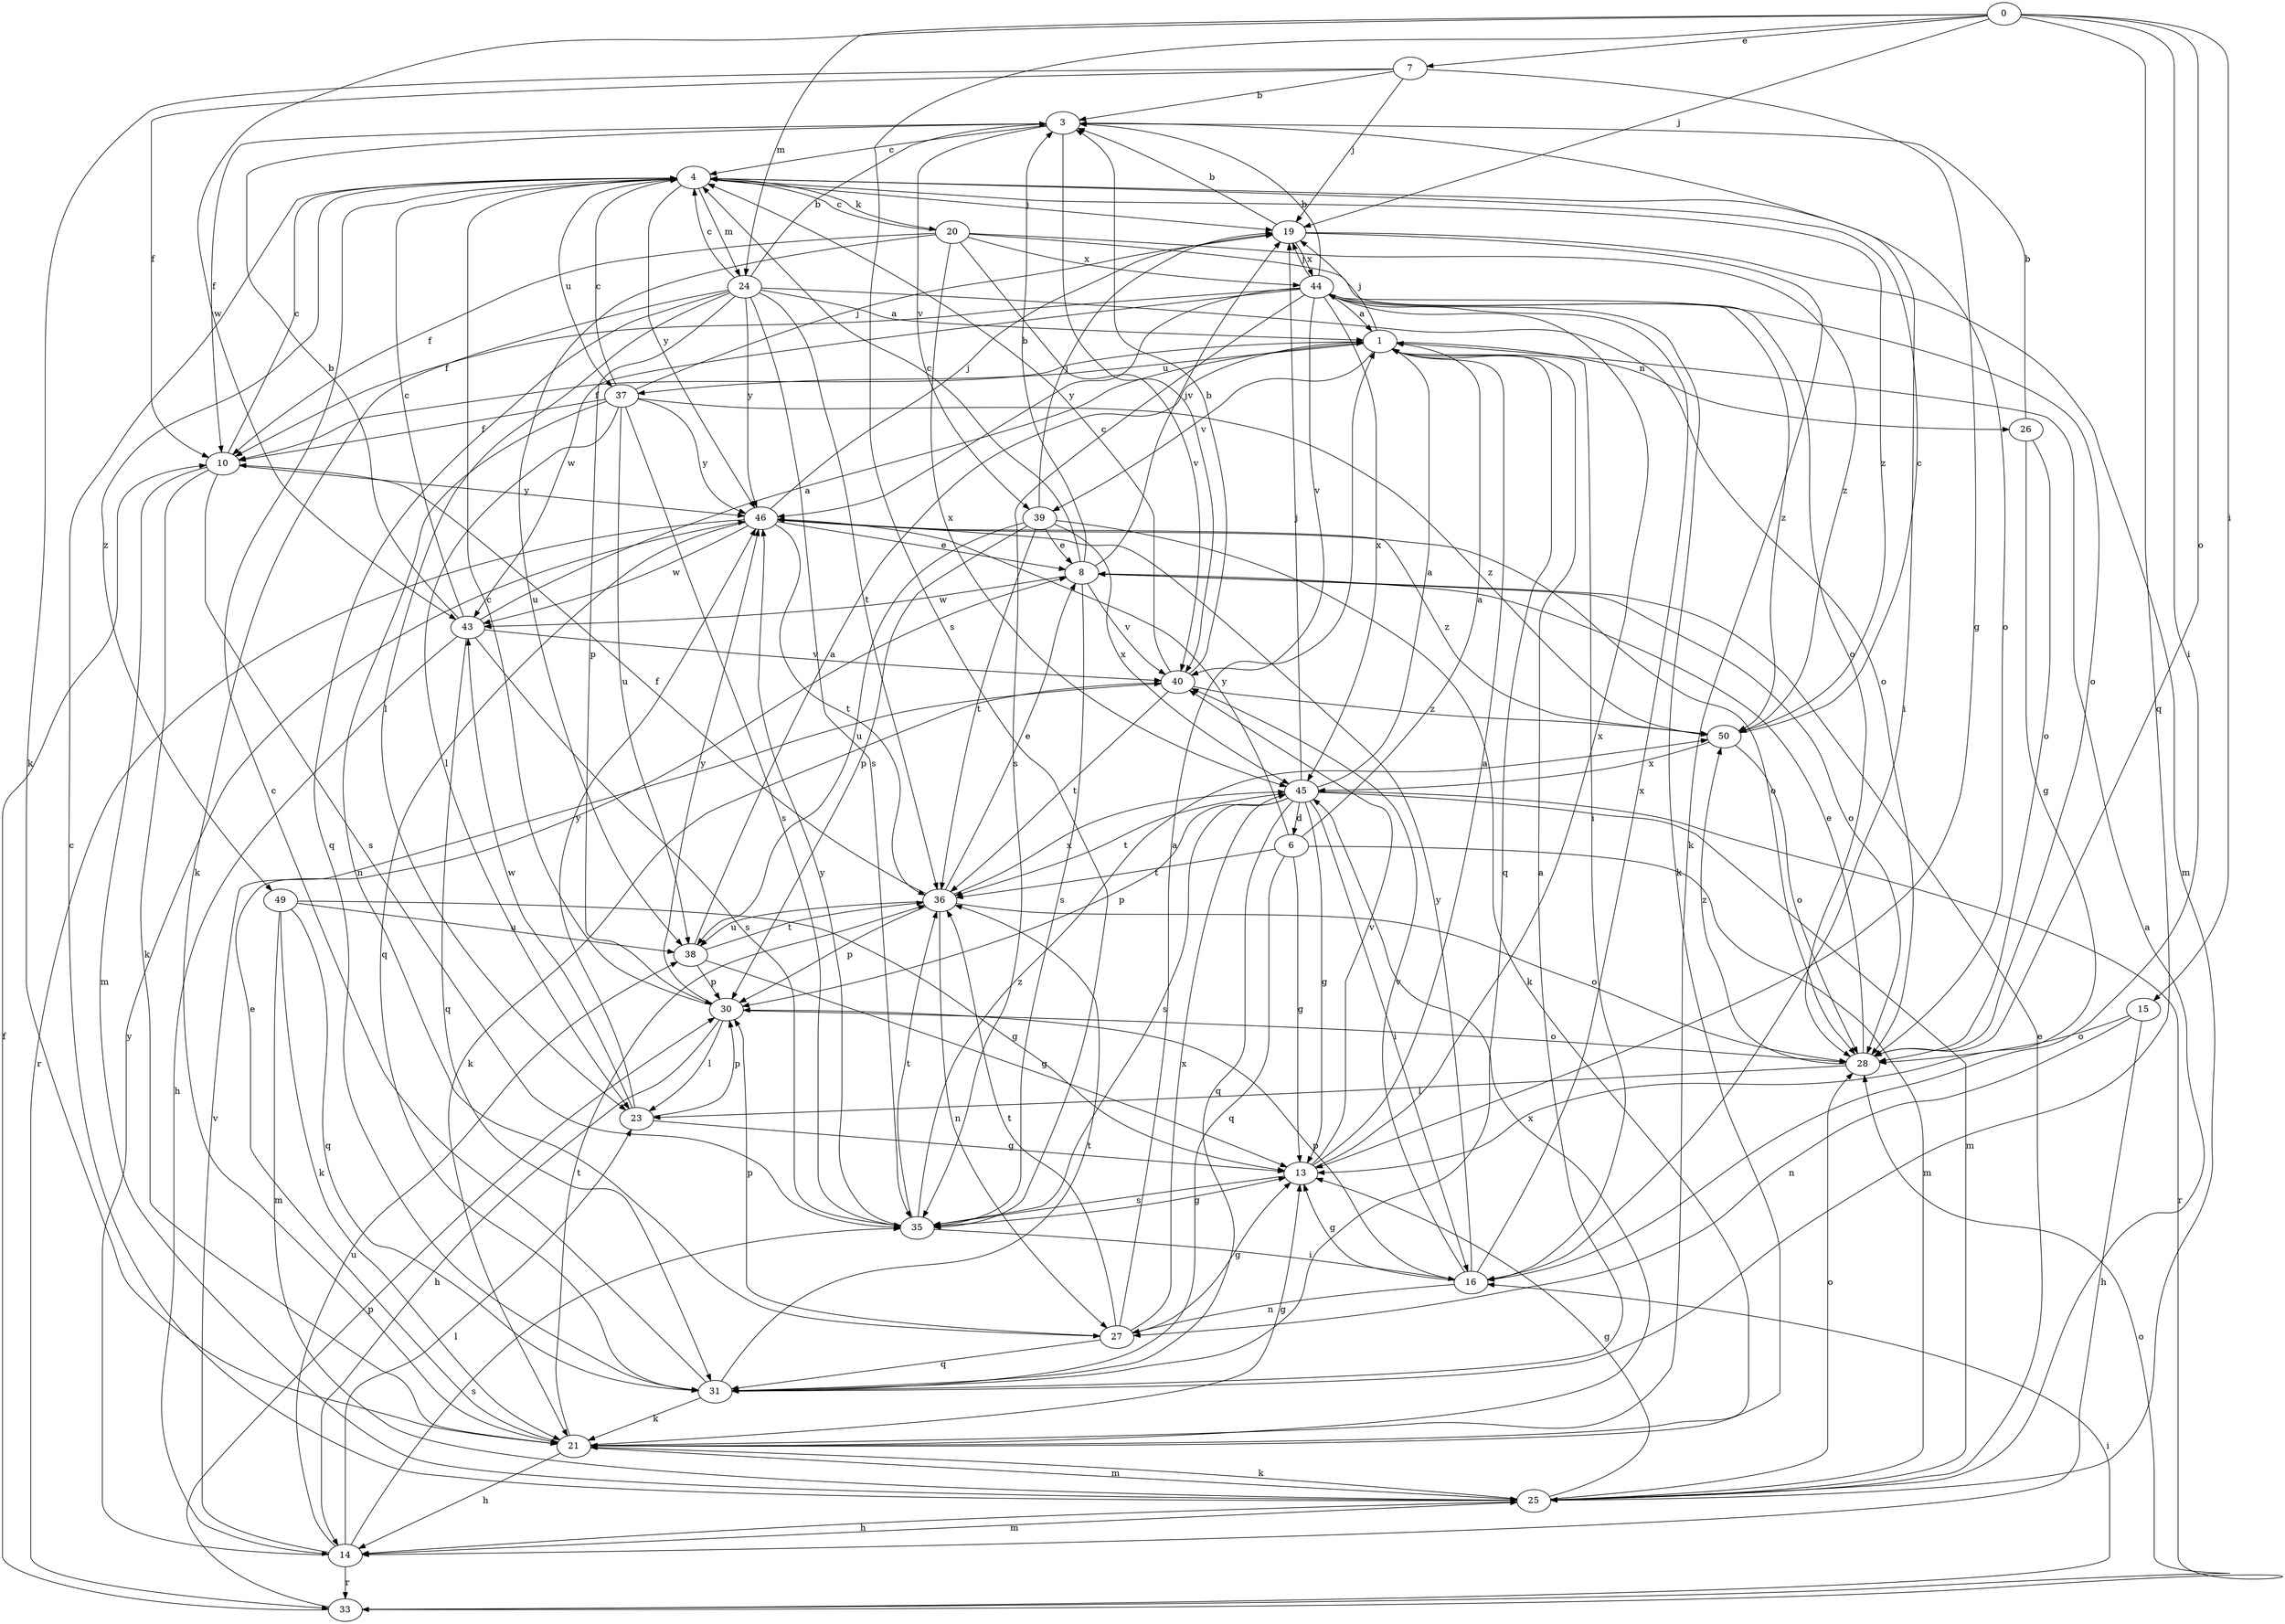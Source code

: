 strict digraph  {
0;
1;
3;
4;
6;
7;
8;
10;
13;
14;
15;
16;
19;
20;
21;
23;
24;
25;
26;
27;
28;
30;
31;
33;
35;
36;
37;
38;
39;
40;
43;
44;
45;
46;
49;
50;
0 -> 7  [label=e];
0 -> 15  [label=i];
0 -> 16  [label=i];
0 -> 19  [label=j];
0 -> 24  [label=m];
0 -> 28  [label=o];
0 -> 31  [label=q];
0 -> 35  [label=s];
0 -> 43  [label=w];
1 -> 10  [label=f];
1 -> 16  [label=i];
1 -> 19  [label=j];
1 -> 26  [label=n];
1 -> 31  [label=q];
1 -> 37  [label=u];
1 -> 39  [label=v];
3 -> 4  [label=c];
3 -> 10  [label=f];
3 -> 16  [label=i];
3 -> 39  [label=v];
3 -> 40  [label=v];
4 -> 19  [label=j];
4 -> 20  [label=k];
4 -> 24  [label=m];
4 -> 28  [label=o];
4 -> 37  [label=u];
4 -> 46  [label=y];
4 -> 49  [label=z];
4 -> 50  [label=z];
6 -> 1  [label=a];
6 -> 13  [label=g];
6 -> 25  [label=m];
6 -> 31  [label=q];
6 -> 36  [label=t];
6 -> 46  [label=y];
7 -> 3  [label=b];
7 -> 10  [label=f];
7 -> 13  [label=g];
7 -> 19  [label=j];
7 -> 21  [label=k];
8 -> 3  [label=b];
8 -> 4  [label=c];
8 -> 19  [label=j];
8 -> 28  [label=o];
8 -> 35  [label=s];
8 -> 40  [label=v];
8 -> 43  [label=w];
10 -> 4  [label=c];
10 -> 21  [label=k];
10 -> 25  [label=m];
10 -> 35  [label=s];
10 -> 46  [label=y];
13 -> 1  [label=a];
13 -> 35  [label=s];
13 -> 40  [label=v];
13 -> 44  [label=x];
14 -> 23  [label=l];
14 -> 25  [label=m];
14 -> 33  [label=r];
14 -> 35  [label=s];
14 -> 38  [label=u];
14 -> 40  [label=v];
14 -> 46  [label=y];
15 -> 14  [label=h];
15 -> 27  [label=n];
15 -> 28  [label=o];
16 -> 13  [label=g];
16 -> 27  [label=n];
16 -> 30  [label=p];
16 -> 40  [label=v];
16 -> 44  [label=x];
16 -> 46  [label=y];
19 -> 3  [label=b];
19 -> 21  [label=k];
19 -> 25  [label=m];
19 -> 44  [label=x];
20 -> 4  [label=c];
20 -> 10  [label=f];
20 -> 28  [label=o];
20 -> 38  [label=u];
20 -> 40  [label=v];
20 -> 44  [label=x];
20 -> 45  [label=x];
20 -> 50  [label=z];
21 -> 8  [label=e];
21 -> 13  [label=g];
21 -> 14  [label=h];
21 -> 25  [label=m];
21 -> 36  [label=t];
21 -> 45  [label=x];
23 -> 13  [label=g];
23 -> 30  [label=p];
23 -> 43  [label=w];
23 -> 46  [label=y];
24 -> 1  [label=a];
24 -> 3  [label=b];
24 -> 4  [label=c];
24 -> 21  [label=k];
24 -> 23  [label=l];
24 -> 28  [label=o];
24 -> 30  [label=p];
24 -> 31  [label=q];
24 -> 35  [label=s];
24 -> 36  [label=t];
24 -> 46  [label=y];
25 -> 1  [label=a];
25 -> 4  [label=c];
25 -> 8  [label=e];
25 -> 13  [label=g];
25 -> 14  [label=h];
25 -> 21  [label=k];
25 -> 28  [label=o];
26 -> 3  [label=b];
26 -> 13  [label=g];
26 -> 28  [label=o];
27 -> 1  [label=a];
27 -> 13  [label=g];
27 -> 30  [label=p];
27 -> 31  [label=q];
27 -> 36  [label=t];
27 -> 45  [label=x];
28 -> 8  [label=e];
28 -> 23  [label=l];
28 -> 50  [label=z];
30 -> 4  [label=c];
30 -> 14  [label=h];
30 -> 23  [label=l];
30 -> 28  [label=o];
30 -> 46  [label=y];
31 -> 1  [label=a];
31 -> 4  [label=c];
31 -> 21  [label=k];
31 -> 36  [label=t];
33 -> 10  [label=f];
33 -> 16  [label=i];
33 -> 28  [label=o];
33 -> 30  [label=p];
35 -> 13  [label=g];
35 -> 16  [label=i];
35 -> 36  [label=t];
35 -> 46  [label=y];
35 -> 50  [label=z];
36 -> 8  [label=e];
36 -> 10  [label=f];
36 -> 27  [label=n];
36 -> 28  [label=o];
36 -> 30  [label=p];
36 -> 38  [label=u];
36 -> 45  [label=x];
37 -> 4  [label=c];
37 -> 10  [label=f];
37 -> 19  [label=j];
37 -> 23  [label=l];
37 -> 27  [label=n];
37 -> 35  [label=s];
37 -> 38  [label=u];
37 -> 46  [label=y];
37 -> 50  [label=z];
38 -> 1  [label=a];
38 -> 13  [label=g];
38 -> 30  [label=p];
38 -> 36  [label=t];
39 -> 8  [label=e];
39 -> 19  [label=j];
39 -> 21  [label=k];
39 -> 30  [label=p];
39 -> 36  [label=t];
39 -> 38  [label=u];
39 -> 45  [label=x];
40 -> 3  [label=b];
40 -> 4  [label=c];
40 -> 21  [label=k];
40 -> 36  [label=t];
40 -> 50  [label=z];
43 -> 1  [label=a];
43 -> 3  [label=b];
43 -> 4  [label=c];
43 -> 14  [label=h];
43 -> 31  [label=q];
43 -> 35  [label=s];
43 -> 40  [label=v];
44 -> 1  [label=a];
44 -> 3  [label=b];
44 -> 10  [label=f];
44 -> 19  [label=j];
44 -> 21  [label=k];
44 -> 28  [label=o];
44 -> 35  [label=s];
44 -> 40  [label=v];
44 -> 43  [label=w];
44 -> 45  [label=x];
44 -> 46  [label=y];
44 -> 50  [label=z];
45 -> 1  [label=a];
45 -> 6  [label=d];
45 -> 13  [label=g];
45 -> 16  [label=i];
45 -> 19  [label=j];
45 -> 25  [label=m];
45 -> 30  [label=p];
45 -> 31  [label=q];
45 -> 33  [label=r];
45 -> 35  [label=s];
45 -> 36  [label=t];
46 -> 8  [label=e];
46 -> 19  [label=j];
46 -> 28  [label=o];
46 -> 31  [label=q];
46 -> 33  [label=r];
46 -> 36  [label=t];
46 -> 43  [label=w];
46 -> 50  [label=z];
49 -> 13  [label=g];
49 -> 21  [label=k];
49 -> 25  [label=m];
49 -> 31  [label=q];
49 -> 38  [label=u];
50 -> 4  [label=c];
50 -> 28  [label=o];
50 -> 45  [label=x];
}

